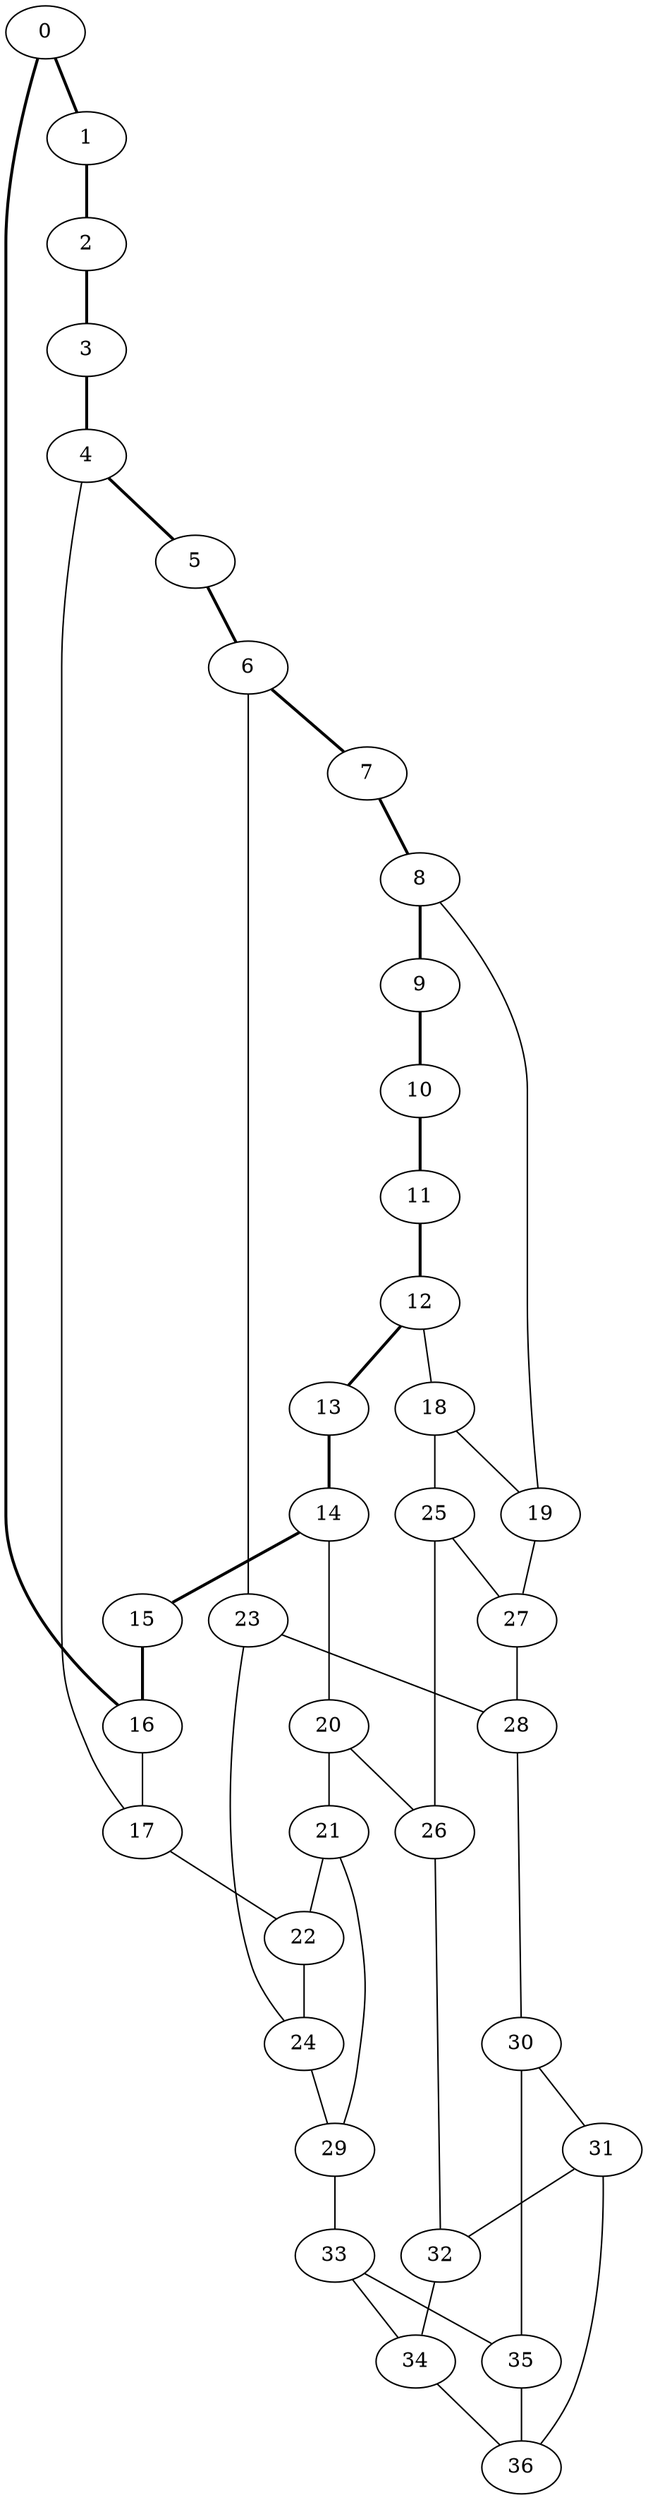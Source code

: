 graph G {
0 [ pos = " 9.00,0.00!" ];
0 -- 1[style=bold];
0 -- 16[style=bold];
1 [ pos = " 8.39,3.25!" ];
1 -- 2[style=bold];
2 [ pos = " 6.65,6.06!" ];
2 -- 3[style=bold];
3 [ pos = " 4.01,8.06!" ];
3 -- 4[style=bold];
4 [ pos = " 0.83,8.96!" ];
4 -- 5[style=bold];
4 -- 17;
5 [ pos = " -2.46,8.66!" ];
5 -- 6[style=bold];
6 [ pos = " -5.42,7.18!" ];
6 -- 7[style=bold];
6 -- 23;
7 [ pos = " -7.65,4.74!" ];
7 -- 8[style=bold];
8 [ pos = " -8.85,1.65!" ];
8 -- 9[style=bold];
8 -- 19;
9 [ pos = " -8.85,-1.65!" ];
9 -- 10[style=bold];
10 [ pos = " -7.65,-4.74!" ];
10 -- 11[style=bold];
11 [ pos = " -5.42,-7.18!" ];
11 -- 12[style=bold];
12 [ pos = " -2.46,-8.66!" ];
12 -- 13[style=bold];
12 -- 18;
13 [ pos = " 0.83,-8.96!" ];
13 -- 14[style=bold];
14 [ pos = " 4.01,-8.06!" ];
14 -- 15[style=bold];
14 -- 20;
15 [ pos = " 6.65,-6.06!" ];
15 -- 16[style=bold];
16 [ pos = " 8.39,-3.25!" ];
16 -- 17;
17 -- 22;
18 -- 19;
18 -- 25;
19 -- 27;
20 -- 21;
20 -- 26;
21 -- 22;
21 -- 29;
22 -- 24;
23 -- 24;
23 -- 28;
24 -- 29;
25 -- 26;
25 -- 27;
26 -- 32;
27 -- 28;
28 -- 30;
29 -- 33;
30 -- 31;
30 -- 35;
31 -- 32;
31 -- 36;
32 -- 34;
33 -- 34;
33 -- 35;
34 -- 36;
35 -- 36;
}

